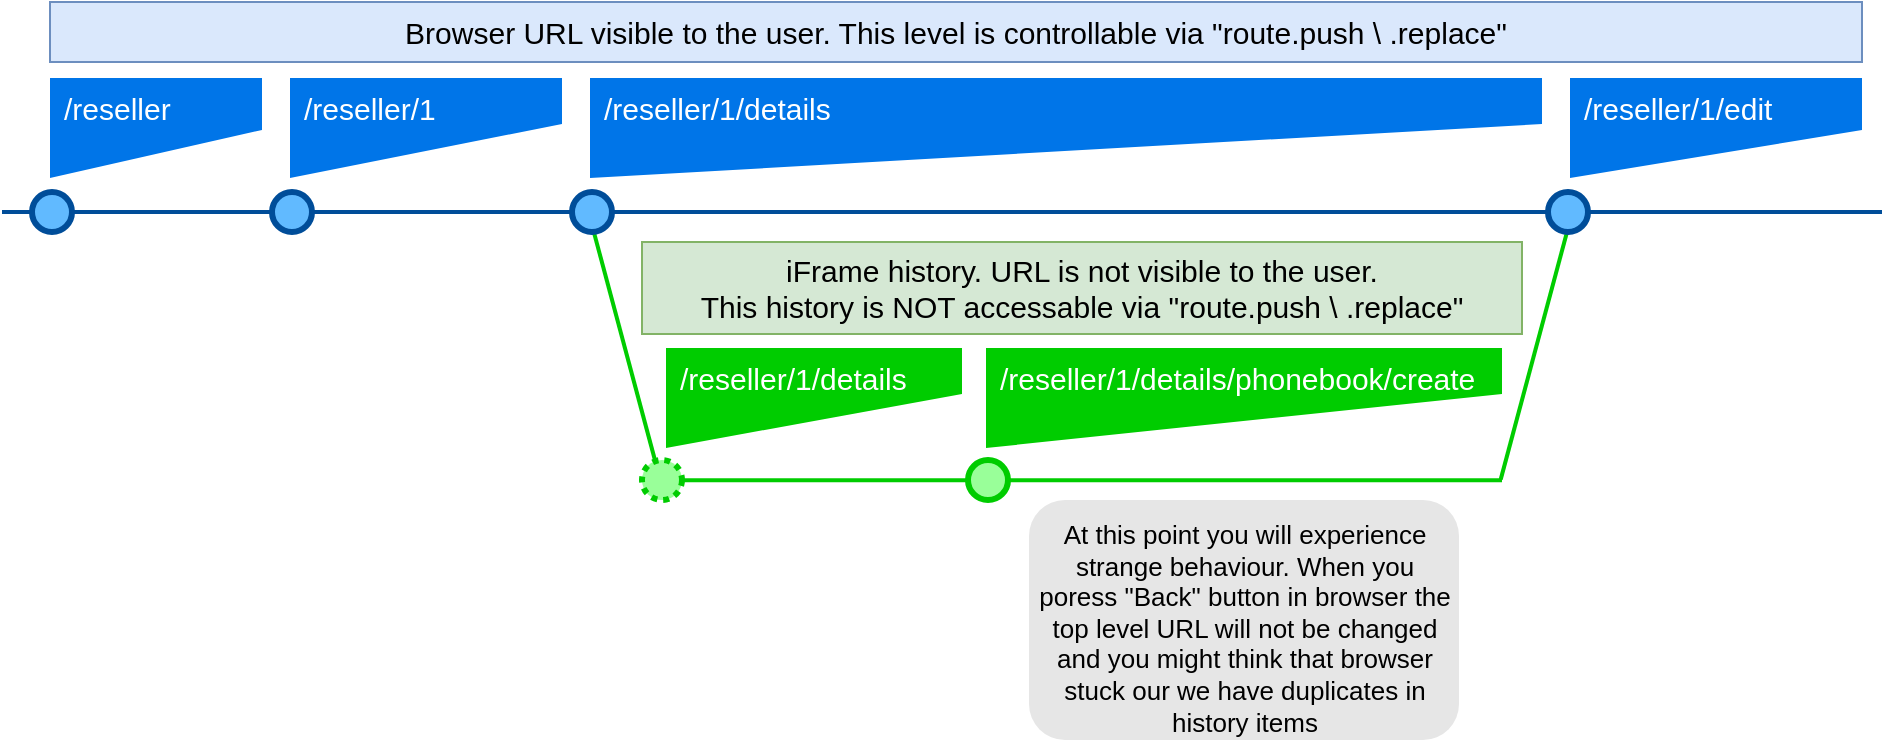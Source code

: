 <mxfile version="15.2.7" type="device" pages="2"><diagram name="Page-1" id="82e54ff1-d628-8f03-85c4-9753963a91cd"><mxGraphModel dx="1205" dy="696" grid="1" gridSize="10" guides="1" tooltips="1" connect="1" arrows="1" fold="1" page="1" pageScale="1" pageWidth="1100" pageHeight="850" background="none" math="0" shadow="0"><root><mxCell id="0"/><mxCell id="1" parent="0"/><mxCell id="99R1HBzyoOG9XlKCARmV-18" value="" style="line;strokeWidth=2;html=1;fillColor=none;fontSize=28;fontColor=#004D99;strokeColor=#00CC00;rotation=75;" vertex="1" parent="1"><mxGeometry x="281.48" y="468.07" width="140" height="10" as="geometry"/></mxCell><mxCell id="4ec97bd9e5d20128-1" value="" style="line;strokeWidth=2;html=1;fillColor=none;fontSize=28;fontColor=#004D99;strokeColor=#004D99;" parent="1" vertex="1"><mxGeometry x="40" y="400" width="940" height="10" as="geometry"/></mxCell><mxCell id="4ec97bd9e5d20128-9" value="" style="ellipse;whiteSpace=wrap;html=1;fillColor=#61BAFF;fontSize=28;fontColor=#004D99;strokeWidth=3;strokeColor=#004D99;" parent="1" vertex="1"><mxGeometry x="55" y="395" width="20" height="20" as="geometry"/></mxCell><mxCell id="99R1HBzyoOG9XlKCARmV-2" value="" style="ellipse;whiteSpace=wrap;html=1;fillColor=#61BAFF;fontSize=28;fontColor=#004D99;strokeWidth=3;strokeColor=#004D99;" vertex="1" parent="1"><mxGeometry x="175" y="395" width="20" height="20" as="geometry"/></mxCell><mxCell id="99R1HBzyoOG9XlKCARmV-5" value="" style="ellipse;whiteSpace=wrap;html=1;fillColor=#61BAFF;fontSize=28;fontColor=#004D99;strokeWidth=3;strokeColor=#004D99;" vertex="1" parent="1"><mxGeometry x="325" y="395" width="20" height="20" as="geometry"/></mxCell><mxCell id="99R1HBzyoOG9XlKCARmV-6" value="At this point you will experience strange behaviour. When you poress &quot;Back&quot; button in browser the top level URL will not be changed and you might think that browser stuck our we have duplicates in history items" style="text;html=1;spacing=5;spacingTop=0;whiteSpace=wrap;overflow=hidden;strokeColor=none;strokeWidth=3;fillColor=#E6E6E6;fontSize=13;fontColor=#000000;align=center;rounded=1;" vertex="1" parent="1"><mxGeometry x="553.5" y="549" width="215" height="120" as="geometry"/></mxCell><mxCell id="99R1HBzyoOG9XlKCARmV-10" value="Browser URL visible to the user. This level is controllable via &quot;route.push \ .replace&quot;" style="rounded=0;whiteSpace=wrap;html=1;fontSize=15;fillColor=#dae8fc;strokeColor=#6c8ebf;" vertex="1" parent="1"><mxGeometry x="64" y="300" width="906" height="30" as="geometry"/></mxCell><mxCell id="99R1HBzyoOG9XlKCARmV-11" value="/reseller" style="shape=manualInput;whiteSpace=wrap;html=1;fontSize=15;direction=west;size=24;fillColor=#0075E8;strokeColor=none;verticalAlign=top;fontColor=#FFFFFF;align=left;spacingLeft=5;" vertex="1" parent="1"><mxGeometry x="64" y="338" width="106" height="50" as="geometry"/></mxCell><mxCell id="99R1HBzyoOG9XlKCARmV-12" value="/reseller/1" style="shape=manualInput;whiteSpace=wrap;html=1;fontSize=15;direction=west;size=27;fillColor=#0075E8;strokeColor=none;verticalAlign=top;fontColor=#FFFFFF;align=left;spacingLeft=5;" vertex="1" parent="1"><mxGeometry x="184" y="338" width="136" height="50" as="geometry"/></mxCell><mxCell id="99R1HBzyoOG9XlKCARmV-13" value="/reseller/1/details" style="shape=manualInput;whiteSpace=wrap;html=1;fontSize=15;direction=west;size=27;fillColor=#0075E8;strokeColor=none;verticalAlign=top;fontColor=#FFFFFF;align=left;spacingLeft=5;" vertex="1" parent="1"><mxGeometry x="334" y="338" width="476" height="50" as="geometry"/></mxCell><mxCell id="99R1HBzyoOG9XlKCARmV-14" value="" style="line;strokeWidth=2;html=1;fillColor=none;fontSize=28;fontColor=#004D99;strokeColor=#00CC00;" vertex="1" parent="1"><mxGeometry x="370" y="534" width="420" height="10.24" as="geometry"/></mxCell><mxCell id="99R1HBzyoOG9XlKCARmV-15" value="" style="ellipse;whiteSpace=wrap;html=1;fillColor=#99FF99;fontSize=28;fontColor=#004D99;strokeWidth=3;strokeColor=#00CC00;dashed=1;dashPattern=1 1;" vertex="1" parent="1"><mxGeometry x="360" y="529" width="20" height="20" as="geometry"/></mxCell><mxCell id="99R1HBzyoOG9XlKCARmV-16" value="" style="ellipse;whiteSpace=wrap;html=1;fillColor=#99FF99;fontSize=28;fontColor=#004D99;strokeWidth=3;strokeColor=#00CC00;" vertex="1" parent="1"><mxGeometry x="523" y="529" width="20" height="20" as="geometry"/></mxCell><mxCell id="99R1HBzyoOG9XlKCARmV-19" value="/reseller/1/details" style="shape=manualInput;whiteSpace=wrap;html=1;fontSize=15;direction=west;size=27;fillColor=#00CC00;strokeColor=none;verticalAlign=top;fontColor=#FFFFFF;align=left;spacingLeft=5;" vertex="1" parent="1"><mxGeometry x="372" y="473" width="148" height="50" as="geometry"/></mxCell><mxCell id="99R1HBzyoOG9XlKCARmV-20" value="/reseller/1/details/phonebook/create" style="shape=manualInput;whiteSpace=wrap;html=1;fontSize=15;direction=west;size=27;fillColor=#00CC00;strokeColor=none;verticalAlign=top;fontColor=#FFFFFF;align=left;spacingLeft=5;" vertex="1" parent="1"><mxGeometry x="532" y="473" width="258" height="50" as="geometry"/></mxCell><mxCell id="99R1HBzyoOG9XlKCARmV-21" value="iFrame history. URL is not visible to the user. &lt;br&gt;This history is NOT accessable via &quot;route.push \ .replace&quot;" style="rounded=0;whiteSpace=wrap;html=1;fontSize=15;fillColor=#d5e8d4;strokeColor=#82b366;" vertex="1" parent="1"><mxGeometry x="360" y="420" width="440" height="46" as="geometry"/></mxCell><mxCell id="99R1HBzyoOG9XlKCARmV-22" value="" style="line;strokeWidth=2;html=1;fillColor=none;fontSize=28;fontColor=#004D99;strokeColor=#00CC00;rotation=105;" vertex="1" parent="1"><mxGeometry x="737.48" y="466.07" width="140" height="10" as="geometry"/></mxCell><mxCell id="99R1HBzyoOG9XlKCARmV-8" value="" style="ellipse;whiteSpace=wrap;html=1;fillColor=#61BAFF;fontSize=28;fontColor=#004D99;strokeWidth=3;strokeColor=#004D99;" vertex="1" parent="1"><mxGeometry x="813" y="395" width="20" height="20" as="geometry"/></mxCell><mxCell id="99R1HBzyoOG9XlKCARmV-23" value="/reseller/1/edit" style="shape=manualInput;whiteSpace=wrap;html=1;fontSize=15;direction=west;size=24;fillColor=#0075E8;strokeColor=none;verticalAlign=top;fontColor=#FFFFFF;align=left;spacingLeft=5;" vertex="1" parent="1"><mxGeometry x="824" y="338" width="146" height="50" as="geometry"/></mxCell></root></mxGraphModel></diagram><diagram name="Page-2" id="Q7M7LeVq-0hLLv2pdu-a"><mxGraphModel dx="1205" dy="696" grid="1" gridSize="10" guides="1" tooltips="1" connect="1" arrows="1" fold="1" page="1" pageScale="1" pageWidth="1100" pageHeight="850" background="none" math="0" shadow="0"><root><mxCell id="C3QRkVLvgXQ67WI9rvuE-0"/><mxCell id="C3QRkVLvgXQ67WI9rvuE-1" parent="C3QRkVLvgXQ67WI9rvuE-0"/><mxCell id="IQPsssRz86nNdLKZzQsE-5" value="" style="line;strokeWidth=2;html=1;fillColor=none;fontSize=28;fontColor=#004D99;strokeColor=#00CC00;" vertex="1" parent="C3QRkVLvgXQ67WI9rvuE-1"><mxGeometry x="540" y="534" width="260" height="10.24" as="geometry"/></mxCell><mxCell id="IQPsssRz86nNdLKZzQsE-3" value="" style="line;strokeWidth=2;html=1;fillColor=none;fontSize=28;fontColor=#004D99;strokeColor=#00CC00;rotation=105;" vertex="1" parent="C3QRkVLvgXQ67WI9rvuE-1"><mxGeometry x="417.48" y="466.07" width="140" height="10" as="geometry"/></mxCell><mxCell id="IQPsssRz86nNdLKZzQsE-4" value="" style="line;strokeWidth=2;html=1;fillColor=none;fontSize=28;fontColor=#004D99;strokeColor=#00CC00;rotation=75;" vertex="1" parent="C3QRkVLvgXQ67WI9rvuE-1"><mxGeometry x="451.48" y="468.07" width="140" height="10" as="geometry"/></mxCell><mxCell id="C3QRkVLvgXQ67WI9rvuE-2" value="" style="line;strokeWidth=2;html=1;fillColor=none;fontSize=28;fontColor=#004D99;strokeColor=#00CC00;rotation=75;" vertex="1" parent="C3QRkVLvgXQ67WI9rvuE-1"><mxGeometry x="251.48" y="468.07" width="140" height="10" as="geometry"/></mxCell><mxCell id="C3QRkVLvgXQ67WI9rvuE-3" value="" style="line;strokeWidth=2;html=1;fillColor=none;fontSize=28;fontColor=#004D99;strokeColor=#004D99;" vertex="1" parent="C3QRkVLvgXQ67WI9rvuE-1"><mxGeometry x="40" y="400" width="940" height="10" as="geometry"/></mxCell><mxCell id="C3QRkVLvgXQ67WI9rvuE-4" value="" style="ellipse;whiteSpace=wrap;html=1;fillColor=#61BAFF;fontSize=28;fontColor=#004D99;strokeWidth=3;strokeColor=#004D99;" vertex="1" parent="C3QRkVLvgXQ67WI9rvuE-1"><mxGeometry x="55" y="395" width="20" height="20" as="geometry"/></mxCell><mxCell id="C3QRkVLvgXQ67WI9rvuE-5" value="" style="ellipse;whiteSpace=wrap;html=1;fillColor=#61BAFF;fontSize=28;fontColor=#004D99;strokeWidth=3;strokeColor=#004D99;direction=south;" vertex="1" parent="C3QRkVLvgXQ67WI9rvuE-1"><mxGeometry x="151" y="395" width="20" height="20" as="geometry"/></mxCell><mxCell id="C3QRkVLvgXQ67WI9rvuE-6" value="" style="ellipse;whiteSpace=wrap;html=1;fillColor=#61BAFF;fontSize=28;fontColor=#004D99;strokeWidth=3;strokeColor=#004D99;" vertex="1" parent="C3QRkVLvgXQ67WI9rvuE-1"><mxGeometry x="295" y="395" width="20" height="20" as="geometry"/></mxCell><mxCell id="C3QRkVLvgXQ67WI9rvuE-7" value="To overcome strang history's behaviour we should prevent navigation inside the iFrame. Each navigation from one V1 page to another V1 page should begins from navigation on the top levevel (V2 page outside iFrame) which should trigger iFrame recreation.&lt;br&gt;Note: the first page \ URL loaded in the iFrame doesn't create a new history item, but uses \ connects to parent history item." style="text;html=1;spacing=5;spacingTop=0;whiteSpace=wrap;overflow=hidden;strokeColor=none;strokeWidth=3;fillColor=#E6E6E6;fontSize=13;fontColor=#000000;align=left;rounded=1;" vertex="1" parent="C3QRkVLvgXQ67WI9rvuE-1"><mxGeometry x="320" y="560" width="490" height="120" as="geometry"/></mxCell><mxCell id="C3QRkVLvgXQ67WI9rvuE-8" value="Browser URL visible to the user. This level is controllable via &quot;route.push \ .replace&quot;" style="rounded=0;whiteSpace=wrap;html=1;fontSize=15;fillColor=#dae8fc;strokeColor=#6c8ebf;" vertex="1" parent="C3QRkVLvgXQ67WI9rvuE-1"><mxGeometry x="64" y="300" width="906" height="30" as="geometry"/></mxCell><mxCell id="C3QRkVLvgXQ67WI9rvuE-9" value="/reseller" style="shape=manualInput;whiteSpace=wrap;html=1;fontSize=15;direction=west;size=24;fillColor=#0075E8;strokeColor=none;verticalAlign=top;fontColor=#FFFFFF;align=left;spacingLeft=5;" vertex="1" parent="C3QRkVLvgXQ67WI9rvuE-1"><mxGeometry x="64" y="338" width="86" height="50" as="geometry"/></mxCell><mxCell id="C3QRkVLvgXQ67WI9rvuE-10" value="/reseller/1" style="shape=manualInput;whiteSpace=wrap;html=1;fontSize=15;direction=west;size=27;fillColor=#0075E8;strokeColor=none;verticalAlign=top;fontColor=#FFFFFF;align=left;spacingLeft=5;" vertex="1" parent="C3QRkVLvgXQ67WI9rvuE-1"><mxGeometry x="160" y="338" width="136" height="50" as="geometry"/></mxCell><mxCell id="C3QRkVLvgXQ67WI9rvuE-11" value="/reseller/1/details" style="shape=manualInput;whiteSpace=wrap;html=1;fontSize=15;direction=west;size=27;fillColor=#0075E8;strokeColor=none;verticalAlign=top;fontColor=#FFFFFF;align=left;spacingLeft=5;" vertex="1" parent="C3QRkVLvgXQ67WI9rvuE-1"><mxGeometry x="304" y="338" width="186" height="50" as="geometry"/></mxCell><mxCell id="C3QRkVLvgXQ67WI9rvuE-12" value="" style="line;strokeWidth=2;html=1;fillColor=none;fontSize=28;fontColor=#004D99;strokeColor=#00CC00;" vertex="1" parent="C3QRkVLvgXQ67WI9rvuE-1"><mxGeometry x="340" y="534" width="130" height="10.24" as="geometry"/></mxCell><mxCell id="C3QRkVLvgXQ67WI9rvuE-13" value="" style="ellipse;whiteSpace=wrap;html=1;fillColor=#99FF99;fontSize=28;fontColor=#004D99;strokeWidth=3;strokeColor=#00CC00;dashed=1;dashPattern=1 1;" vertex="1" parent="C3QRkVLvgXQ67WI9rvuE-1"><mxGeometry x="330" y="529" width="20" height="20" as="geometry"/></mxCell><mxCell id="C3QRkVLvgXQ67WI9rvuE-15" value="/reseller/1/details" style="shape=manualInput;whiteSpace=wrap;html=1;fontSize=15;direction=west;size=27;fillColor=#00CC00;strokeColor=none;verticalAlign=top;fontColor=#FFFFFF;align=left;spacingLeft=5;" vertex="1" parent="C3QRkVLvgXQ67WI9rvuE-1"><mxGeometry x="342" y="473" width="128" height="50" as="geometry"/></mxCell><mxCell id="C3QRkVLvgXQ67WI9rvuE-16" value="/reseller/1/details/phonebook/create" style="shape=manualInput;whiteSpace=wrap;html=1;fontSize=15;direction=west;size=27;fillColor=#00CC00;strokeColor=none;verticalAlign=top;fontColor=#FFFFFF;align=left;spacingLeft=5;" vertex="1" parent="C3QRkVLvgXQ67WI9rvuE-1"><mxGeometry x="540" y="473" width="258" height="50" as="geometry"/></mxCell><mxCell id="C3QRkVLvgXQ67WI9rvuE-17" value="iFrame history. URL is not visible to the user. &lt;br&gt;This history is NOT accessable via &quot;route.push \ .replace&quot;" style="rounded=0;whiteSpace=wrap;html=1;fontSize=15;fillColor=#d5e8d4;strokeColor=#82b366;" vertex="1" parent="C3QRkVLvgXQ67WI9rvuE-1"><mxGeometry x="330" y="430" width="480" height="36" as="geometry"/></mxCell><mxCell id="C3QRkVLvgXQ67WI9rvuE-18" value="" style="line;strokeWidth=2;html=1;fillColor=none;fontSize=28;fontColor=#004D99;strokeColor=#00CC00;rotation=105;" vertex="1" parent="C3QRkVLvgXQ67WI9rvuE-1"><mxGeometry x="748.48" y="466.07" width="140" height="10" as="geometry"/></mxCell><mxCell id="C3QRkVLvgXQ67WI9rvuE-19" value="" style="ellipse;whiteSpace=wrap;html=1;fillColor=#61BAFF;fontSize=28;fontColor=#004D99;strokeWidth=3;strokeColor=#004D99;" vertex="1" parent="C3QRkVLvgXQ67WI9rvuE-1"><mxGeometry x="823" y="395" width="20" height="20" as="geometry"/></mxCell><mxCell id="C3QRkVLvgXQ67WI9rvuE-20" value="/reseller/1/edit" style="shape=manualInput;whiteSpace=wrap;html=1;fontSize=15;direction=west;size=24;fillColor=#0075E8;strokeColor=none;verticalAlign=top;fontColor=#FFFFFF;align=left;spacingLeft=5;" vertex="1" parent="C3QRkVLvgXQ67WI9rvuE-1"><mxGeometry x="830" y="338" width="140" height="50" as="geometry"/></mxCell><mxCell id="IQPsssRz86nNdLKZzQsE-0" value="" style="ellipse;whiteSpace=wrap;html=1;fillColor=#61BAFF;fontSize=28;fontColor=#004D99;strokeWidth=3;strokeColor=#004D99;" vertex="1" parent="C3QRkVLvgXQ67WI9rvuE-1"><mxGeometry x="493" y="395" width="20" height="20" as="geometry"/></mxCell><mxCell id="IQPsssRz86nNdLKZzQsE-1" value="" style="ellipse;whiteSpace=wrap;html=1;fillColor=#99FF99;fontSize=28;fontColor=#004D99;strokeWidth=3;strokeColor=#00CC00;dashed=1;dashPattern=1 1;" vertex="1" parent="C3QRkVLvgXQ67WI9rvuE-1"><mxGeometry x="530" y="529" width="20" height="20" as="geometry"/></mxCell><mxCell id="IQPsssRz86nNdLKZzQsE-2" value="/reseller/1/details/phonebook/create" style="shape=manualInput;whiteSpace=wrap;html=1;fontSize=15;direction=west;size=27;fillColor=#0075E8;strokeColor=none;verticalAlign=top;fontColor=#FFFFFF;align=left;spacingLeft=5;" vertex="1" parent="C3QRkVLvgXQ67WI9rvuE-1"><mxGeometry x="500" y="338" width="320" height="50" as="geometry"/></mxCell></root></mxGraphModel></diagram></mxfile>